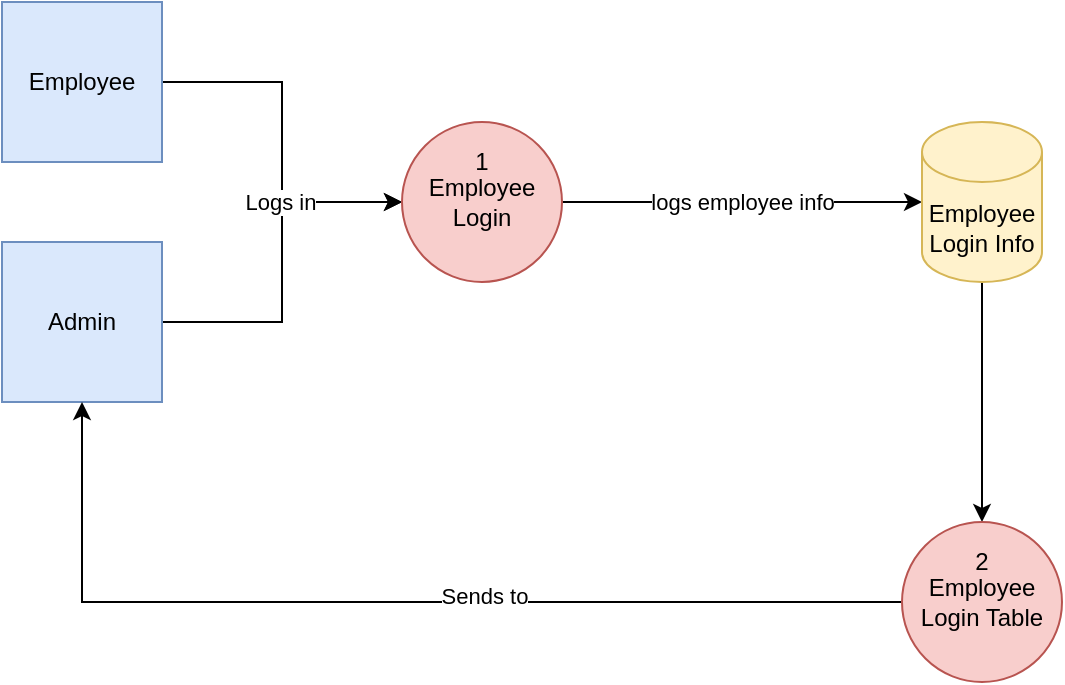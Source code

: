 <mxfile version="14.6.6"><diagram id="HKZqqWwu9GLFXCQ20TrK" name="Page-1"><mxGraphModel dx="1426" dy="853" grid="1" gridSize="10" guides="1" tooltips="1" connect="1" arrows="1" fold="1" page="1" pageScale="1" pageWidth="850" pageHeight="1100" math="0" shadow="0"><root><mxCell id="0"/><mxCell id="1" parent="0"/><mxCell id="83mE_JbNVvjJu2MKzm_Q-4" style="edgeStyle=orthogonalEdgeStyle;rounded=0;orthogonalLoop=1;jettySize=auto;html=1;entryX=0;entryY=0.5;entryDx=0;entryDy=0;" edge="1" parent="1" source="83mE_JbNVvjJu2MKzm_Q-1" target="83mE_JbNVvjJu2MKzm_Q-3"><mxGeometry relative="1" as="geometry"/></mxCell><mxCell id="83mE_JbNVvjJu2MKzm_Q-1" value="Employee" style="whiteSpace=wrap;html=1;aspect=fixed;fillColor=#dae8fc;strokeColor=#6c8ebf;" vertex="1" parent="1"><mxGeometry x="70" y="370" width="80" height="80" as="geometry"/></mxCell><mxCell id="83mE_JbNVvjJu2MKzm_Q-5" style="edgeStyle=orthogonalEdgeStyle;rounded=0;orthogonalLoop=1;jettySize=auto;html=1;entryX=0;entryY=0.5;entryDx=0;entryDy=0;" edge="1" parent="1" source="83mE_JbNVvjJu2MKzm_Q-2" target="83mE_JbNVvjJu2MKzm_Q-3"><mxGeometry relative="1" as="geometry"/></mxCell><mxCell id="83mE_JbNVvjJu2MKzm_Q-7" value="Logs in" style="edgeLabel;html=1;align=center;verticalAlign=middle;resizable=0;points=[];" vertex="1" connectable="0" parent="83mE_JbNVvjJu2MKzm_Q-5"><mxGeometry x="0.333" y="-1" relative="1" as="geometry"><mxPoint x="-1" y="-1" as="offset"/></mxGeometry></mxCell><mxCell id="83mE_JbNVvjJu2MKzm_Q-2" value="Admin" style="whiteSpace=wrap;html=1;aspect=fixed;fillColor=#dae8fc;strokeColor=#6c8ebf;" vertex="1" parent="1"><mxGeometry x="70" y="490" width="80" height="80" as="geometry"/></mxCell><mxCell id="83mE_JbNVvjJu2MKzm_Q-9" value="logs employee info" style="edgeStyle=orthogonalEdgeStyle;rounded=0;orthogonalLoop=1;jettySize=auto;html=1;" edge="1" parent="1" source="83mE_JbNVvjJu2MKzm_Q-3" target="83mE_JbNVvjJu2MKzm_Q-8"><mxGeometry relative="1" as="geometry"/></mxCell><mxCell id="83mE_JbNVvjJu2MKzm_Q-3" value="Employee Login" style="ellipse;whiteSpace=wrap;html=1;aspect=fixed;fillColor=#f8cecc;strokeColor=#b85450;" vertex="1" parent="1"><mxGeometry x="270" y="430" width="80" height="80" as="geometry"/></mxCell><mxCell id="83mE_JbNVvjJu2MKzm_Q-11" style="edgeStyle=orthogonalEdgeStyle;rounded=0;orthogonalLoop=1;jettySize=auto;html=1;" edge="1" parent="1" source="83mE_JbNVvjJu2MKzm_Q-8" target="83mE_JbNVvjJu2MKzm_Q-10"><mxGeometry relative="1" as="geometry"/></mxCell><mxCell id="83mE_JbNVvjJu2MKzm_Q-8" value="Employee Login Info" style="shape=cylinder3;whiteSpace=wrap;html=1;boundedLbl=1;backgroundOutline=1;size=15;fillColor=#fff2cc;strokeColor=#d6b656;" vertex="1" parent="1"><mxGeometry x="530" y="430" width="60" height="80" as="geometry"/></mxCell><mxCell id="83mE_JbNVvjJu2MKzm_Q-12" style="edgeStyle=orthogonalEdgeStyle;rounded=0;orthogonalLoop=1;jettySize=auto;html=1;entryX=0.5;entryY=1;entryDx=0;entryDy=0;" edge="1" parent="1" source="83mE_JbNVvjJu2MKzm_Q-10" target="83mE_JbNVvjJu2MKzm_Q-2"><mxGeometry relative="1" as="geometry"/></mxCell><mxCell id="83mE_JbNVvjJu2MKzm_Q-13" value="Sends to" style="edgeLabel;html=1;align=center;verticalAlign=middle;resizable=0;points=[];" vertex="1" connectable="0" parent="83mE_JbNVvjJu2MKzm_Q-12"><mxGeometry x="-0.18" y="-3" relative="1" as="geometry"><mxPoint as="offset"/></mxGeometry></mxCell><mxCell id="83mE_JbNVvjJu2MKzm_Q-10" value="Employee Login Table" style="ellipse;whiteSpace=wrap;html=1;aspect=fixed;fillColor=#f8cecc;strokeColor=#b85450;" vertex="1" parent="1"><mxGeometry x="520" y="630" width="80" height="80" as="geometry"/></mxCell><mxCell id="83mE_JbNVvjJu2MKzm_Q-14" value="1" style="text;html=1;strokeColor=none;fillColor=none;align=center;verticalAlign=middle;whiteSpace=wrap;rounded=0;" vertex="1" parent="1"><mxGeometry x="290" y="440" width="40" height="20" as="geometry"/></mxCell><mxCell id="83mE_JbNVvjJu2MKzm_Q-15" value="2" style="text;html=1;strokeColor=none;fillColor=none;align=center;verticalAlign=middle;whiteSpace=wrap;rounded=0;" vertex="1" parent="1"><mxGeometry x="540" y="640" width="40" height="20" as="geometry"/></mxCell></root></mxGraphModel></diagram></mxfile>